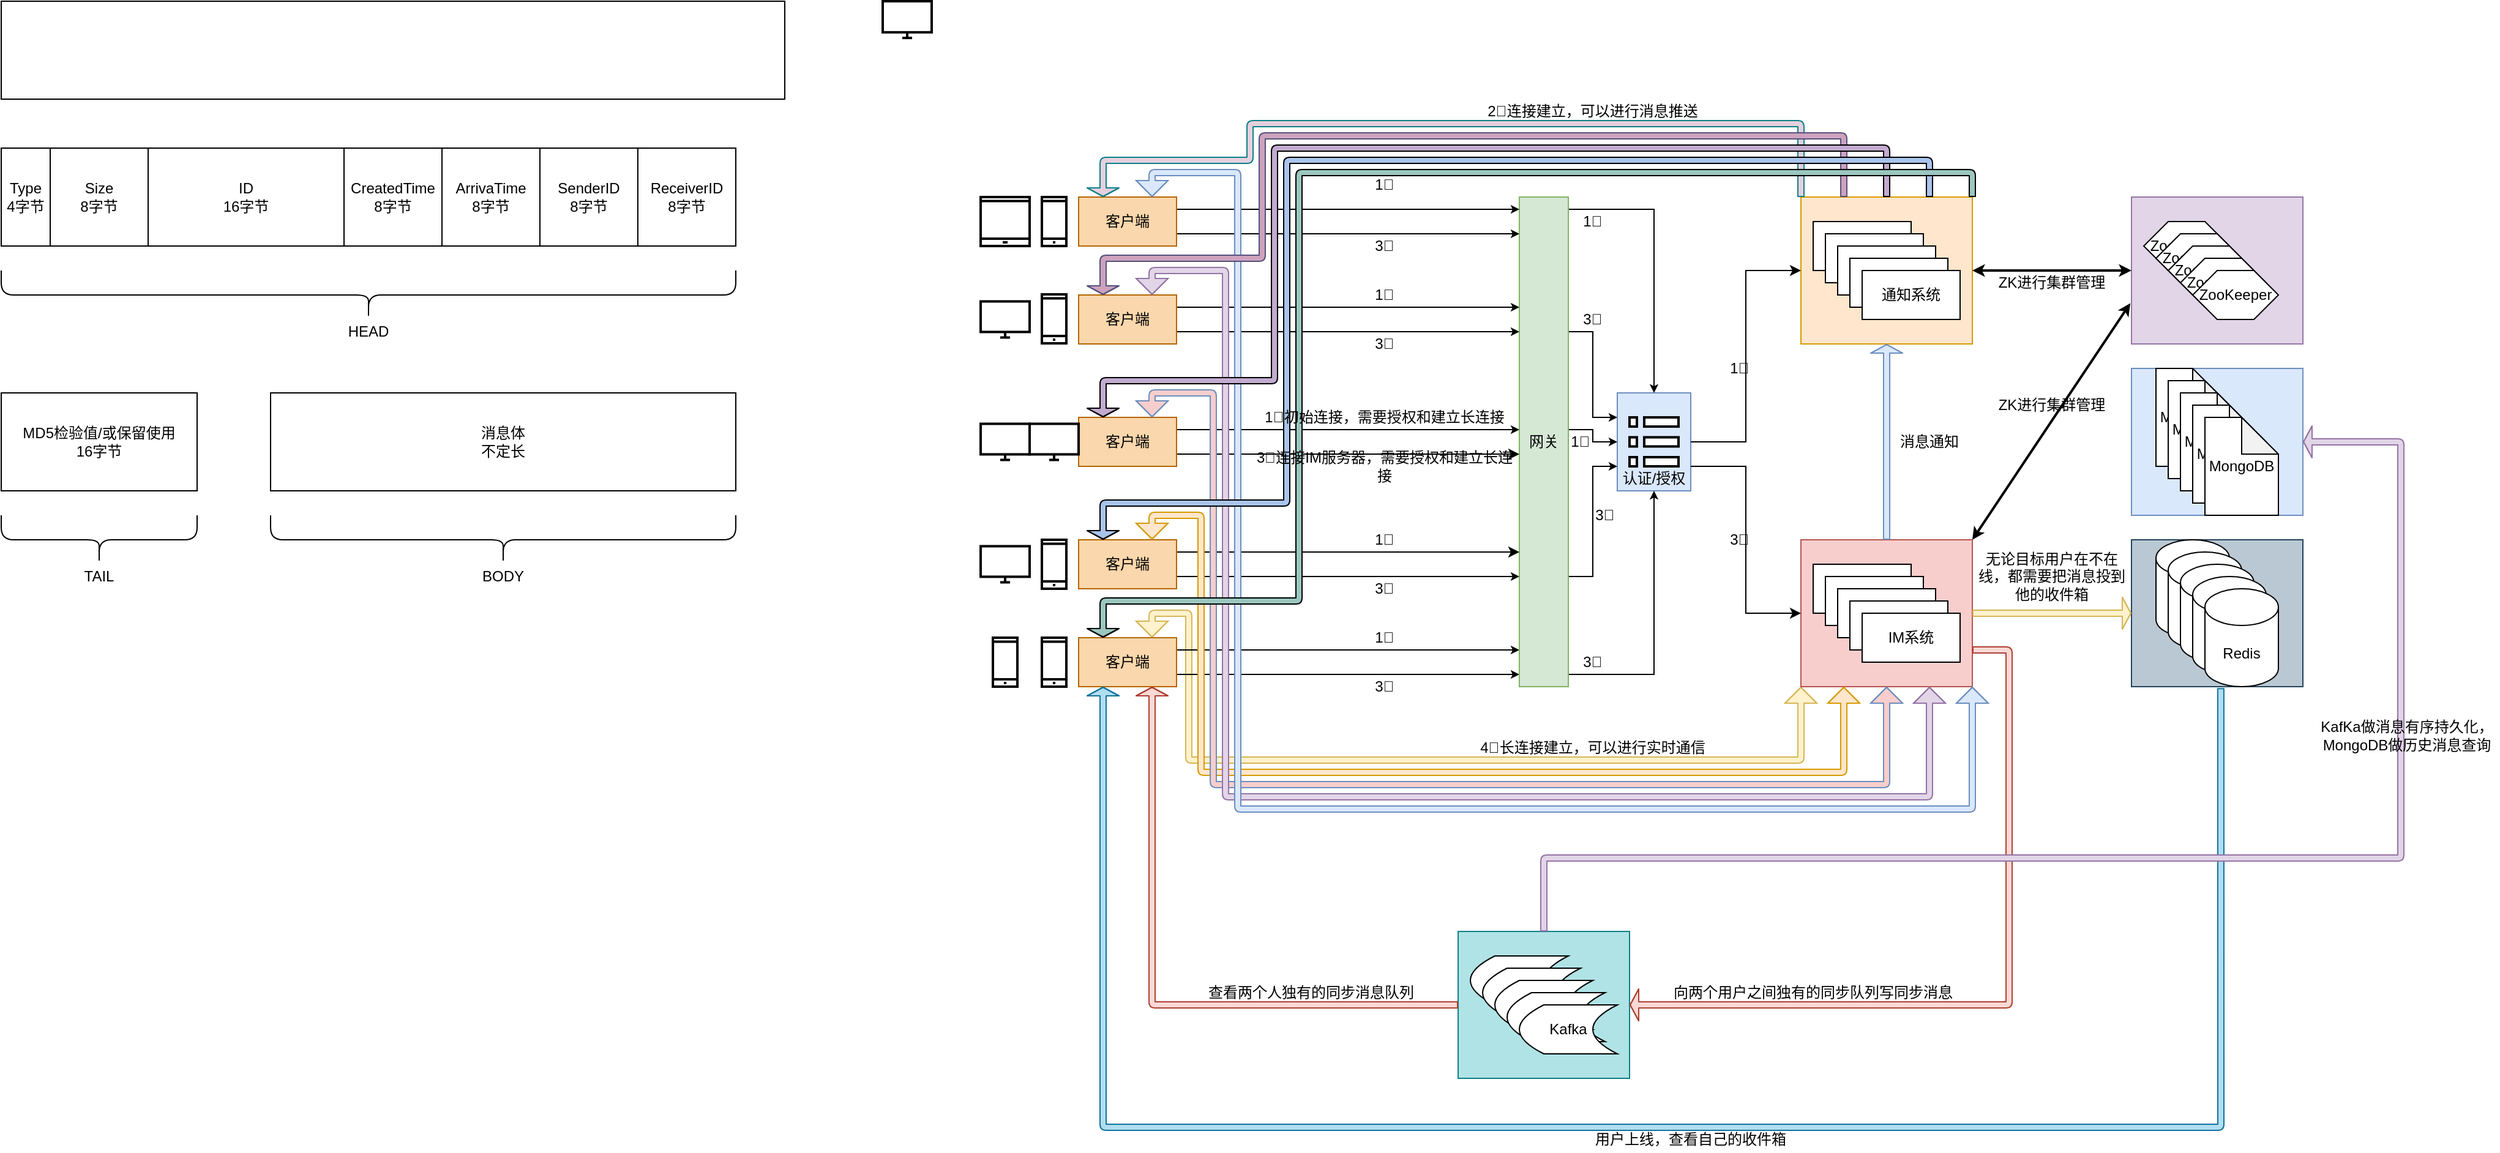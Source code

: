<mxfile version="14.6.13" type="device"><diagram id="JBr2UE2ZI0d1Dvmt3UAy" name="第 1 页"><mxGraphModel dx="1425" dy="872" grid="1" gridSize="10" guides="1" tooltips="1" connect="1" arrows="1" fold="1" page="1" pageScale="1" pageWidth="2336" pageHeight="1654" math="0" shadow="0"><root><mxCell id="0"/><mxCell id="1" parent="0"/><mxCell id="R6IqkStXv4zHt9pfm2YG-80" value="" style="rounded=0;whiteSpace=wrap;html=1;strokeColor=#6c8ebf;fillColor=#dae8fc;" vertex="1" parent="1"><mxGeometry x="1860" y="380" width="140" height="120" as="geometry"/></mxCell><mxCell id="pedQh6StMFkjELiMvWfl-43" value="" style="rounded=0;whiteSpace=wrap;html=1;strokeColor=#6c8ebf;fillColor=#dae8fc;" parent="1" vertex="1"><mxGeometry x="1440" y="400" width="60" height="80" as="geometry"/></mxCell><mxCell id="R6IqkStXv4zHt9pfm2YG-60" style="edgeStyle=orthogonalEdgeStyle;rounded=0;orthogonalLoop=1;jettySize=auto;html=1;exitX=1;exitY=0.5;exitDx=0;exitDy=0;entryX=0.5;entryY=0;entryDx=0;entryDy=0;startSize=4;endSize=4;strokeColor=#000000;strokeWidth=1;fillColor=#9AC7BF;" edge="1" parent="1" source="R6IqkStXv4zHt9pfm2YG-33" target="pedQh6StMFkjELiMvWfl-43"><mxGeometry relative="1" as="geometry"/></mxCell><mxCell id="R6IqkStXv4zHt9pfm2YG-33" value="" style="rounded=0;whiteSpace=wrap;html=1;" vertex="1" parent="1"><mxGeometry x="1360" y="240" width="40" height="20" as="geometry"/></mxCell><mxCell id="R6IqkStXv4zHt9pfm2YG-32" value="" style="rounded=0;whiteSpace=wrap;html=1;" vertex="1" parent="1"><mxGeometry x="1360" y="260" width="40" height="20" as="geometry"/></mxCell><mxCell id="R6IqkStXv4zHt9pfm2YG-31" value="" style="rounded=0;whiteSpace=wrap;html=1;" vertex="1" parent="1"><mxGeometry x="1360" y="320" width="40" height="20" as="geometry"/></mxCell><mxCell id="R6IqkStXv4zHt9pfm2YG-59" style="edgeStyle=orthogonalEdgeStyle;rounded=0;orthogonalLoop=1;jettySize=auto;html=1;exitX=1;exitY=0.5;exitDx=0;exitDy=0;startSize=4;endSize=4;strokeColor=#000000;strokeWidth=1;fillColor=#9AC7BF;entryX=0;entryY=0.25;entryDx=0;entryDy=0;" edge="1" parent="1" source="R6IqkStXv4zHt9pfm2YG-30" target="pedQh6StMFkjELiMvWfl-43"><mxGeometry relative="1" as="geometry"><mxPoint x="1450" y="380" as="targetPoint"/></mxGeometry></mxCell><mxCell id="R6IqkStXv4zHt9pfm2YG-30" value="" style="rounded=0;whiteSpace=wrap;html=1;" vertex="1" parent="1"><mxGeometry x="1360" y="340" width="40" height="20" as="geometry"/></mxCell><mxCell id="R6IqkStXv4zHt9pfm2YG-58" style="edgeStyle=orthogonalEdgeStyle;rounded=0;orthogonalLoop=1;jettySize=auto;html=1;exitX=1;exitY=0.5;exitDx=0;exitDy=0;entryX=0;entryY=0.5;entryDx=0;entryDy=0;startSize=4;endSize=4;strokeColor=#000000;strokeWidth=1;fillColor=#9AC7BF;" edge="1" parent="1" source="R6IqkStXv4zHt9pfm2YG-29" target="pedQh6StMFkjELiMvWfl-43"><mxGeometry relative="1" as="geometry"/></mxCell><mxCell id="R6IqkStXv4zHt9pfm2YG-29" value="" style="rounded=0;whiteSpace=wrap;html=1;" vertex="1" parent="1"><mxGeometry x="1360" y="420" width="40" height="20" as="geometry"/></mxCell><mxCell id="R6IqkStXv4zHt9pfm2YG-28" value="" style="rounded=0;whiteSpace=wrap;html=1;" vertex="1" parent="1"><mxGeometry x="1360" y="440" width="40" height="20" as="geometry"/></mxCell><mxCell id="R6IqkStXv4zHt9pfm2YG-21" value="" style="rounded=0;whiteSpace=wrap;html=1;" vertex="1" parent="1"><mxGeometry x="1360" y="520" width="40" height="20" as="geometry"/></mxCell><mxCell id="R6IqkStXv4zHt9pfm2YG-56" style="edgeStyle=orthogonalEdgeStyle;rounded=0;orthogonalLoop=1;jettySize=auto;html=1;exitX=1;exitY=0.5;exitDx=0;exitDy=0;entryX=0;entryY=0.75;entryDx=0;entryDy=0;startSize=4;endSize=4;strokeColor=#000000;strokeWidth=1;fillColor=#9AC7BF;" edge="1" parent="1" source="R6IqkStXv4zHt9pfm2YG-24" target="pedQh6StMFkjELiMvWfl-43"><mxGeometry relative="1" as="geometry"/></mxCell><mxCell id="R6IqkStXv4zHt9pfm2YG-24" value="" style="rounded=0;whiteSpace=wrap;html=1;" vertex="1" parent="1"><mxGeometry x="1360" y="540" width="40" height="20" as="geometry"/></mxCell><mxCell id="R6IqkStXv4zHt9pfm2YG-55" style="edgeStyle=orthogonalEdgeStyle;rounded=0;orthogonalLoop=1;jettySize=auto;html=1;exitX=1;exitY=0.5;exitDx=0;exitDy=0;startSize=4;endSize=4;strokeColor=#000000;strokeWidth=1;fillColor=#9AC7BF;" edge="1" parent="1" source="R6IqkStXv4zHt9pfm2YG-27" target="pedQh6StMFkjELiMvWfl-43"><mxGeometry relative="1" as="geometry"/></mxCell><mxCell id="R6IqkStXv4zHt9pfm2YG-27" value="" style="rounded=0;whiteSpace=wrap;html=1;" vertex="1" parent="1"><mxGeometry x="1360" y="620" width="40" height="20" as="geometry"/></mxCell><mxCell id="R6IqkStXv4zHt9pfm2YG-26" value="" style="rounded=0;whiteSpace=wrap;html=1;" vertex="1" parent="1"><mxGeometry x="1360" y="600" width="40" height="20" as="geometry"/></mxCell><mxCell id="R6IqkStXv4zHt9pfm2YG-1" value="" style="shape=flexArrow;endArrow=classic;startArrow=classic;html=1;endSize=4;startSize=4;width=5;entryX=0;entryY=1;entryDx=0;entryDy=0;exitX=0.75;exitY=0;exitDx=0;exitDy=0;strokeColor=#d6b656;fillColor=#fff2cc;" edge="1" parent="1" source="pedQh6StMFkjELiMvWfl-41" target="pedQh6StMFkjELiMvWfl-54"><mxGeometry width="100" height="100" relative="1" as="geometry"><mxPoint x="1390" y="591" as="sourcePoint"/><mxPoint x="1490" y="491" as="targetPoint"/><Array as="points"><mxPoint x="1060" y="580"/><mxPoint x="1090" y="580"/><mxPoint x="1090" y="700"/><mxPoint x="1590" y="700"/></Array></mxGeometry></mxCell><mxCell id="R6IqkStXv4zHt9pfm2YG-7" value="" style="rounded=0;whiteSpace=wrap;html=1;strokeColor=#9673a6;fillColor=#e1d5e7;" vertex="1" parent="1"><mxGeometry x="1860" y="240" width="140" height="120" as="geometry"/></mxCell><mxCell id="pedQh6StMFkjELiMvWfl-78" value="" style="rounded=0;whiteSpace=wrap;html=1;strokeColor=#0e8088;fillColor=#b0e3e6;" parent="1" vertex="1"><mxGeometry x="1310" y="840" width="140" height="120" as="geometry"/></mxCell><mxCell id="pedQh6StMFkjELiMvWfl-55" value="" style="rounded=0;whiteSpace=wrap;html=1;fillColor=#bac8d3;strokeColor=#23445d;" parent="1" vertex="1"><mxGeometry x="1860" y="520" width="140" height="120" as="geometry"/></mxCell><mxCell id="pedQh6StMFkjELiMvWfl-54" value="" style="rounded=0;whiteSpace=wrap;html=1;strokeColor=#b85450;fillColor=#f8cecc;" parent="1" vertex="1"><mxGeometry x="1590" y="520" width="140" height="120" as="geometry"/></mxCell><mxCell id="pedQh6StMFkjELiMvWfl-53" value="" style="rounded=0;whiteSpace=wrap;html=1;strokeColor=#d79b00;fillColor=#ffe6cc;" parent="1" vertex="1"><mxGeometry x="1590" y="240" width="140" height="120" as="geometry"/></mxCell><mxCell id="pedQh6StMFkjELiMvWfl-1" value="" style="rounded=0;whiteSpace=wrap;html=1;" parent="1" vertex="1"><mxGeometry x="120" y="80" width="640" height="80" as="geometry"/></mxCell><mxCell id="pedQh6StMFkjELiMvWfl-3" value="Type&lt;br&gt;4字节" style="rounded=0;whiteSpace=wrap;html=1;" parent="1" vertex="1"><mxGeometry x="120" y="200" width="40" height="80" as="geometry"/></mxCell><mxCell id="pedQh6StMFkjELiMvWfl-4" value="Size&lt;br&gt;8字节" style="rounded=0;whiteSpace=wrap;html=1;" parent="1" vertex="1"><mxGeometry x="160" y="200" width="80" height="80" as="geometry"/></mxCell><mxCell id="pedQh6StMFkjELiMvWfl-5" value="ID&lt;br&gt;16字节" style="rounded=0;whiteSpace=wrap;html=1;" parent="1" vertex="1"><mxGeometry x="240" y="200" width="160" height="80" as="geometry"/></mxCell><mxCell id="pedQh6StMFkjELiMvWfl-6" value="CreatedTime&lt;br&gt;8字节" style="rounded=0;whiteSpace=wrap;html=1;" parent="1" vertex="1"><mxGeometry x="400" y="200" width="80" height="80" as="geometry"/></mxCell><mxCell id="pedQh6StMFkjELiMvWfl-7" value="ArrivaTime&lt;br&gt;8字节" style="rounded=0;whiteSpace=wrap;html=1;" parent="1" vertex="1"><mxGeometry x="480" y="200" width="80" height="80" as="geometry"/></mxCell><mxCell id="pedQh6StMFkjELiMvWfl-8" value="SenderID&lt;br&gt;8字节" style="rounded=0;whiteSpace=wrap;html=1;" parent="1" vertex="1"><mxGeometry x="560" y="200" width="80" height="80" as="geometry"/></mxCell><mxCell id="pedQh6StMFkjELiMvWfl-9" value="ReceiverID&lt;br&gt;8字节" style="rounded=0;whiteSpace=wrap;html=1;" parent="1" vertex="1"><mxGeometry x="640" y="200" width="80" height="80" as="geometry"/></mxCell><mxCell id="pedQh6StMFkjELiMvWfl-10" value="" style="shape=curlyBracket;whiteSpace=wrap;html=1;rounded=1;flipH=1;direction=north;" parent="1" vertex="1"><mxGeometry x="120" y="300" width="600" height="40" as="geometry"/></mxCell><mxCell id="pedQh6StMFkjELiMvWfl-11" value="MD5检验值/或保留使用&lt;br&gt;16字节" style="rounded=0;whiteSpace=wrap;html=1;" parent="1" vertex="1"><mxGeometry x="120" y="400" width="160" height="80" as="geometry"/></mxCell><mxCell id="pedQh6StMFkjELiMvWfl-12" value="HEAD" style="text;html=1;strokeColor=none;fillColor=none;align=center;verticalAlign=middle;whiteSpace=wrap;rounded=0;" parent="1" vertex="1"><mxGeometry x="400" y="340" width="40" height="20" as="geometry"/></mxCell><mxCell id="pedQh6StMFkjELiMvWfl-13" value="" style="shape=curlyBracket;whiteSpace=wrap;html=1;rounded=1;flipH=1;direction=north;" parent="1" vertex="1"><mxGeometry x="120" y="500" width="160" height="40" as="geometry"/></mxCell><mxCell id="pedQh6StMFkjELiMvWfl-14" value="TAIL" style="text;html=1;strokeColor=none;fillColor=none;align=center;verticalAlign=middle;whiteSpace=wrap;rounded=0;" parent="1" vertex="1"><mxGeometry x="180" y="540" width="40" height="20" as="geometry"/></mxCell><mxCell id="pedQh6StMFkjELiMvWfl-15" value="消息体&lt;br&gt;不定长" style="rounded=0;whiteSpace=wrap;html=1;" parent="1" vertex="1"><mxGeometry x="340" y="400" width="380" height="80" as="geometry"/></mxCell><mxCell id="pedQh6StMFkjELiMvWfl-16" value="" style="shape=curlyBracket;whiteSpace=wrap;html=1;rounded=1;flipH=1;direction=north;" parent="1" vertex="1"><mxGeometry x="340" y="500" width="380" height="40" as="geometry"/></mxCell><mxCell id="pedQh6StMFkjELiMvWfl-17" value="BODY" style="text;html=1;strokeColor=none;fillColor=none;align=center;verticalAlign=middle;whiteSpace=wrap;rounded=0;" parent="1" vertex="1"><mxGeometry x="510" y="540" width="40" height="20" as="geometry"/></mxCell><mxCell id="pedQh6StMFkjELiMvWfl-22" value="" style="html=1;verticalLabelPosition=bottom;align=center;labelBackgroundColor=#ffffff;verticalAlign=top;strokeWidth=2;shadow=0;dashed=0;shape=mxgraph.ios7.icons.preferences;pointerEvents=1" parent="1" vertex="1"><mxGeometry x="1450" y="420" width="40" height="40" as="geometry"/></mxCell><mxCell id="pedQh6StMFkjELiMvWfl-24" value="" style="html=1;verticalLabelPosition=bottom;align=center;labelBackgroundColor=#ffffff;verticalAlign=top;strokeWidth=2;shadow=0;dashed=0;shape=mxgraph.ios7.icons.monitor;" parent="1" vertex="1"><mxGeometry x="840" y="80" width="40" height="30" as="geometry"/></mxCell><mxCell id="pedQh6StMFkjELiMvWfl-26" value="" style="html=1;verticalLabelPosition=bottom;align=center;labelBackgroundColor=#ffffff;verticalAlign=top;strokeWidth=2;shadow=0;dashed=0;shape=mxgraph.ios7.icons.smartphone;" parent="1" vertex="1"><mxGeometry x="970" y="240" width="20" height="40" as="geometry"/></mxCell><mxCell id="pedQh6StMFkjELiMvWfl-27" value="推送系统" style="rounded=0;whiteSpace=wrap;html=1;strokeColor=#000000;" parent="1" vertex="1"><mxGeometry x="1600" y="260" width="80" height="40" as="geometry"/></mxCell><mxCell id="pedQh6StMFkjELiMvWfl-28" value="推送系统" style="rounded=0;whiteSpace=wrap;html=1;strokeColor=#000000;" parent="1" vertex="1"><mxGeometry x="1610" y="270" width="80" height="40" as="geometry"/></mxCell><mxCell id="pedQh6StMFkjELiMvWfl-29" value="推送系统" style="rounded=0;whiteSpace=wrap;html=1;strokeColor=#000000;" parent="1" vertex="1"><mxGeometry x="1620" y="280" width="80" height="40" as="geometry"/></mxCell><mxCell id="pedQh6StMFkjELiMvWfl-31" value="IM系统" style="rounded=0;whiteSpace=wrap;html=1;strokeColor=#000000;" parent="1" vertex="1"><mxGeometry x="1600" y="540" width="80" height="40" as="geometry"/></mxCell><mxCell id="pedQh6StMFkjELiMvWfl-32" value="IM系统" style="rounded=0;whiteSpace=wrap;html=1;strokeColor=#000000;" parent="1" vertex="1"><mxGeometry x="1610" y="550" width="80" height="40" as="geometry"/></mxCell><mxCell id="pedQh6StMFkjELiMvWfl-33" value="IM系统" style="rounded=0;whiteSpace=wrap;html=1;strokeColor=#000000;" parent="1" vertex="1"><mxGeometry x="1620" y="560" width="80" height="40" as="geometry"/></mxCell><mxCell id="pedQh6StMFkjELiMvWfl-34" value="IM系统" style="rounded=0;whiteSpace=wrap;html=1;strokeColor=#000000;" parent="1" vertex="1"><mxGeometry x="1630" y="570" width="80" height="40" as="geometry"/></mxCell><mxCell id="pedQh6StMFkjELiMvWfl-35" value="IM系统" style="rounded=0;whiteSpace=wrap;html=1;strokeColor=#000000;" parent="1" vertex="1"><mxGeometry x="1640" y="580" width="80" height="40" as="geometry"/></mxCell><mxCell id="pedQh6StMFkjELiMvWfl-37" value="推送系统" style="rounded=0;whiteSpace=wrap;html=1;strokeColor=#000000;" parent="1" vertex="1"><mxGeometry x="1630" y="290" width="80" height="40" as="geometry"/></mxCell><mxCell id="pedQh6StMFkjELiMvWfl-40" value="通知系统" style="rounded=0;whiteSpace=wrap;html=1;strokeColor=#000000;" parent="1" vertex="1"><mxGeometry x="1640" y="300" width="80" height="40" as="geometry"/></mxCell><mxCell id="R6IqkStXv4zHt9pfm2YG-17" style="edgeStyle=orthogonalEdgeStyle;rounded=0;orthogonalLoop=1;jettySize=auto;html=1;exitX=1;exitY=0.75;exitDx=0;exitDy=0;entryX=0;entryY=0.5;entryDx=0;entryDy=0;startSize=4;endSize=4;strokeWidth=1;" edge="1" parent="1" source="pedQh6StMFkjELiMvWfl-41" target="R6IqkStXv4zHt9pfm2YG-27"><mxGeometry relative="1" as="geometry"/></mxCell><mxCell id="R6IqkStXv4zHt9pfm2YG-34" style="edgeStyle=orthogonalEdgeStyle;rounded=0;orthogonalLoop=1;jettySize=auto;html=1;exitX=1;exitY=0.25;exitDx=0;exitDy=0;entryX=0;entryY=0.5;entryDx=0;entryDy=0;startSize=4;endSize=4;strokeWidth=1;fillColor=#F8CECC;" edge="1" parent="1" source="pedQh6StMFkjELiMvWfl-41" target="R6IqkStXv4zHt9pfm2YG-26"><mxGeometry relative="1" as="geometry"/></mxCell><mxCell id="pedQh6StMFkjELiMvWfl-41" value="客户端" style="rounded=0;whiteSpace=wrap;html=1;strokeColor=#b46504;fillColor=#fad7ac;" parent="1" vertex="1"><mxGeometry x="1000" y="600" width="80" height="40" as="geometry"/></mxCell><mxCell id="pedQh6StMFkjELiMvWfl-42" value="网关" style="rounded=0;whiteSpace=wrap;html=1;strokeColor=#82b366;fillColor=#d5e8d4;" parent="1" vertex="1"><mxGeometry x="1360" y="240" width="40" height="400" as="geometry"/></mxCell><mxCell id="pedQh6StMFkjELiMvWfl-58" style="edgeStyle=orthogonalEdgeStyle;rounded=0;orthogonalLoop=1;jettySize=auto;html=1;exitX=1;exitY=0.5;exitDx=0;exitDy=0;entryX=0;entryY=0.5;entryDx=0;entryDy=0;" parent="1" source="pedQh6StMFkjELiMvWfl-43" target="pedQh6StMFkjELiMvWfl-53" edge="1"><mxGeometry relative="1" as="geometry"/></mxCell><mxCell id="pedQh6StMFkjELiMvWfl-85" style="edgeStyle=orthogonalEdgeStyle;rounded=0;orthogonalLoop=1;jettySize=auto;html=1;exitX=1;exitY=0.75;exitDx=0;exitDy=0;entryX=0;entryY=0.5;entryDx=0;entryDy=0;strokeWidth=1;" parent="1" source="pedQh6StMFkjELiMvWfl-43" target="pedQh6StMFkjELiMvWfl-54" edge="1"><mxGeometry relative="1" as="geometry"/></mxCell><mxCell id="pedQh6StMFkjELiMvWfl-44" value="Redis&lt;span style=&quot;color: rgba(0 , 0 , 0 , 0) ; font-family: monospace ; font-size: 0px&quot;&gt;%3CmxGraphModel%3E%3Croot%3E%3CmxCell%20id%3D%220%22%2F%3E%3CmxCell%20id%3D%221%22%20parent%3D%220%22%2F%3E%3CmxCell%20id%3D%222%22%20value%3D%22%E6%8E%A8%E9%80%81%E7%B3%BB%E7%BB%9F%22%20style%3D%22rounded%3D0%3BwhiteSpace%3Dwrap%3Bhtml%3D1%3BstrokeColor%3D%23000000%3B%22%20vertex%3D%221%22%20parent%3D%221%22%3E%3CmxGeometry%20x%3D%221630%22%20y%3D%22310%22%20width%3D%2280%22%20height%3D%2240%22%20as%3D%22geometry%22%2F%3E%3C%2FmxCell%3E%3C%2Froot%3E%3C%2FmxGraphModel%3E&lt;/span&gt;" style="shape=cylinder3;whiteSpace=wrap;html=1;boundedLbl=1;backgroundOutline=1;size=15;strokeColor=#000000;" parent="1" vertex="1"><mxGeometry x="1880" y="520" width="60" height="80" as="geometry"/></mxCell><mxCell id="pedQh6StMFkjELiMvWfl-45" value="Redis&lt;span style=&quot;color: rgba(0 , 0 , 0 , 0) ; font-family: monospace ; font-size: 0px&quot;&gt;%3CmxGraphModel%3E%3Croot%3E%3CmxCell%20id%3D%220%22%2F%3E%3CmxCell%20id%3D%221%22%20parent%3D%220%22%2F%3E%3CmxCell%20id%3D%222%22%20value%3D%22%E6%8E%A8%E9%80%81%E7%B3%BB%E7%BB%9F%22%20style%3D%22rounded%3D0%3BwhiteSpace%3Dwrap%3Bhtml%3D1%3BstrokeColor%3D%23000000%3B%22%20vertex%3D%221%22%20parent%3D%221%22%3E%3CmxGeometry%20x%3D%221630%22%20y%3D%22310%22%20width%3D%2280%22%20height%3D%2240%22%20as%3D%22geometry%22%2F%3E%3C%2FmxCell%3E%3C%2Froot%3E%3C%2FmxGraphModel%3E&lt;/span&gt;" style="shape=cylinder3;whiteSpace=wrap;html=1;boundedLbl=1;backgroundOutline=1;size=15;strokeColor=#000000;" parent="1" vertex="1"><mxGeometry x="1890" y="530" width="60" height="80" as="geometry"/></mxCell><mxCell id="pedQh6StMFkjELiMvWfl-46" value="Redis&lt;span style=&quot;color: rgba(0 , 0 , 0 , 0) ; font-family: monospace ; font-size: 0px&quot;&gt;%3CmxGraphModel%3E%3Croot%3E%3CmxCell%20id%3D%220%22%2F%3E%3CmxCell%20id%3D%221%22%20parent%3D%220%22%2F%3E%3CmxCell%20id%3D%222%22%20value%3D%22%E6%8E%A8%E9%80%81%E7%B3%BB%E7%BB%9F%22%20style%3D%22rounded%3D0%3BwhiteSpace%3Dwrap%3Bhtml%3D1%3BstrokeColor%3D%23000000%3B%22%20vertex%3D%221%22%20parent%3D%221%22%3E%3CmxGeometry%20x%3D%221630%22%20y%3D%22310%22%20width%3D%2280%22%20height%3D%2240%22%20as%3D%22geometry%22%2F%3E%3C%2FmxCell%3E%3C%2Froot%3E%3C%2FmxGraphModel%3E&lt;/span&gt;" style="shape=cylinder3;whiteSpace=wrap;html=1;boundedLbl=1;backgroundOutline=1;size=15;strokeColor=#000000;" parent="1" vertex="1"><mxGeometry x="1900" y="540" width="60" height="80" as="geometry"/></mxCell><mxCell id="pedQh6StMFkjELiMvWfl-47" value="Redis&lt;span style=&quot;color: rgba(0 , 0 , 0 , 0) ; font-family: monospace ; font-size: 0px&quot;&gt;%3CmxGraphModel%3E%3Croot%3E%3CmxCell%20id%3D%220%22%2F%3E%3CmxCell%20id%3D%221%22%20parent%3D%220%22%2F%3E%3CmxCell%20id%3D%222%22%20value%3D%22%E6%8E%A8%E9%80%81%E7%B3%BB%E7%BB%9F%22%20style%3D%22rounded%3D0%3BwhiteSpace%3Dwrap%3Bhtml%3D1%3BstrokeColor%3D%23000000%3B%22%20vertex%3D%221%22%20parent%3D%221%22%3E%3CmxGeometry%20x%3D%221630%22%20y%3D%22310%22%20width%3D%2280%22%20height%3D%2240%22%20as%3D%22geometry%22%2F%3E%3C%2FmxCell%3E%3C%2Froot%3E%3C%2FmxGraphModel%3E&lt;/span&gt;" style="shape=cylinder3;whiteSpace=wrap;html=1;boundedLbl=1;backgroundOutline=1;size=15;strokeColor=#000000;" parent="1" vertex="1"><mxGeometry x="1910" y="550" width="60" height="80" as="geometry"/></mxCell><mxCell id="pedQh6StMFkjELiMvWfl-48" value="Redis&lt;span style=&quot;color: rgba(0 , 0 , 0 , 0) ; font-family: monospace ; font-size: 0px&quot;&gt;%3CmxGraphModel%3E%3Croot%3E%3CmxCell%20id%3D%220%22%2F%3E%3CmxCell%20id%3D%221%22%20parent%3D%220%22%2F%3E%3CmxCell%20id%3D%222%22%20value%3D%22%E6%8E%A8%E9%80%81%E7%B3%BB%E7%BB%9F%22%20style%3D%22rounded%3D0%3BwhiteSpace%3Dwrap%3Bhtml%3D1%3BstrokeColor%3D%23000000%3B%22%20vertex%3D%221%22%20parent%3D%221%22%3E%3CmxGeometry%20x%3D%221630%22%20y%3D%22310%22%20width%3D%2280%22%20height%3D%2240%22%20as%3D%22geometry%22%2F%3E%3C%2FmxCell%3E%3C%2Froot%3E%3C%2FmxGraphModel%3E&lt;/span&gt;" style="shape=cylinder3;whiteSpace=wrap;html=1;boundedLbl=1;backgroundOutline=1;size=15;strokeColor=#000000;" parent="1" vertex="1"><mxGeometry x="1920" y="560" width="60" height="80" as="geometry"/></mxCell><mxCell id="pedQh6StMFkjELiMvWfl-83" style="edgeStyle=orthogonalEdgeStyle;rounded=0;orthogonalLoop=1;jettySize=auto;html=1;strokeWidth=1;exitX=1;exitY=0.25;exitDx=0;exitDy=0;entryX=0;entryY=0.5;entryDx=0;entryDy=0;" parent="1" source="pedQh6StMFkjELiMvWfl-49" target="R6IqkStXv4zHt9pfm2YG-21" edge="1"><mxGeometry relative="1" as="geometry"><mxPoint x="1340" y="540" as="targetPoint"/></mxGeometry></mxCell><mxCell id="R6IqkStXv4zHt9pfm2YG-25" style="edgeStyle=orthogonalEdgeStyle;rounded=0;orthogonalLoop=1;jettySize=auto;html=1;exitX=1;exitY=0.75;exitDx=0;exitDy=0;entryX=0;entryY=0.5;entryDx=0;entryDy=0;startSize=4;endSize=4;strokeWidth=1;fillColor=#F8CECC;" edge="1" parent="1" source="pedQh6StMFkjELiMvWfl-49" target="R6IqkStXv4zHt9pfm2YG-24"><mxGeometry relative="1" as="geometry"/></mxCell><mxCell id="pedQh6StMFkjELiMvWfl-49" value="客户端" style="rounded=0;whiteSpace=wrap;html=1;strokeColor=#b46504;fillColor=#fad7ac;" parent="1" vertex="1"><mxGeometry x="1000" y="520" width="80" height="40" as="geometry"/></mxCell><mxCell id="pedQh6StMFkjELiMvWfl-56" style="edgeStyle=orthogonalEdgeStyle;orthogonalLoop=1;jettySize=auto;html=1;rounded=0;exitX=1;exitY=0.75;exitDx=0;exitDy=0;entryX=0;entryY=0.5;entryDx=0;entryDy=0;" parent="1" source="pedQh6StMFkjELiMvWfl-50" target="R6IqkStXv4zHt9pfm2YG-28" edge="1"><mxGeometry relative="1" as="geometry"/></mxCell><mxCell id="R6IqkStXv4zHt9pfm2YG-35" style="edgeStyle=orthogonalEdgeStyle;rounded=0;orthogonalLoop=1;jettySize=auto;html=1;exitX=1;exitY=0.25;exitDx=0;exitDy=0;entryX=0;entryY=0.5;entryDx=0;entryDy=0;startSize=4;endSize=4;strokeWidth=1;fillColor=#F8CECC;" edge="1" parent="1" source="pedQh6StMFkjELiMvWfl-50" target="R6IqkStXv4zHt9pfm2YG-29"><mxGeometry relative="1" as="geometry"/></mxCell><mxCell id="pedQh6StMFkjELiMvWfl-50" value="客户端" style="rounded=0;whiteSpace=wrap;html=1;strokeColor=#b46504;fillColor=#fad7ac;" parent="1" vertex="1"><mxGeometry x="1000" y="420" width="80" height="40" as="geometry"/></mxCell><mxCell id="R6IqkStXv4zHt9pfm2YG-16" style="edgeStyle=orthogonalEdgeStyle;rounded=0;orthogonalLoop=1;jettySize=auto;html=1;exitX=1;exitY=0.75;exitDx=0;exitDy=0;startSize=4;endSize=4;strokeWidth=1;" edge="1" parent="1" source="pedQh6StMFkjELiMvWfl-51"><mxGeometry relative="1" as="geometry"><mxPoint x="1360" y="350" as="targetPoint"/></mxGeometry></mxCell><mxCell id="R6IqkStXv4zHt9pfm2YG-44" style="edgeStyle=orthogonalEdgeStyle;rounded=0;orthogonalLoop=1;jettySize=auto;html=1;exitX=1;exitY=0.25;exitDx=0;exitDy=0;startSize=4;endSize=4;strokeWidth=1;fillColor=#F8CECC;" edge="1" parent="1" source="pedQh6StMFkjELiMvWfl-51"><mxGeometry relative="1" as="geometry"><mxPoint x="1360" y="330" as="targetPoint"/></mxGeometry></mxCell><mxCell id="pedQh6StMFkjELiMvWfl-51" value="客户端" style="rounded=0;whiteSpace=wrap;html=1;strokeColor=#b46504;fillColor=#fad7ac;" parent="1" vertex="1"><mxGeometry x="1000" y="320" width="80" height="40" as="geometry"/></mxCell><mxCell id="R6IqkStXv4zHt9pfm2YG-15" style="edgeStyle=orthogonalEdgeStyle;rounded=0;orthogonalLoop=1;jettySize=auto;html=1;exitX=1;exitY=0.25;exitDx=0;exitDy=0;startSize=4;endSize=4;strokeWidth=1;entryX=0;entryY=0.5;entryDx=0;entryDy=0;" edge="1" parent="1" source="pedQh6StMFkjELiMvWfl-52" target="R6IqkStXv4zHt9pfm2YG-33"><mxGeometry relative="1" as="geometry"><mxPoint x="1340" y="251" as="targetPoint"/></mxGeometry></mxCell><mxCell id="R6IqkStXv4zHt9pfm2YG-45" style="edgeStyle=orthogonalEdgeStyle;rounded=0;orthogonalLoop=1;jettySize=auto;html=1;startSize=4;endSize=4;strokeWidth=1;fillColor=#F8CECC;exitX=1;exitY=0.75;exitDx=0;exitDy=0;" edge="1" parent="1" source="pedQh6StMFkjELiMvWfl-52"><mxGeometry relative="1" as="geometry"><mxPoint x="1360" y="270" as="targetPoint"/></mxGeometry></mxCell><mxCell id="pedQh6StMFkjELiMvWfl-52" value="客户端" style="rounded=0;whiteSpace=wrap;html=1;strokeColor=#b46504;fillColor=#fad7ac;" parent="1" vertex="1"><mxGeometry x="1000" y="240" width="80" height="40" as="geometry"/></mxCell><mxCell id="pedQh6StMFkjELiMvWfl-64" value="1⃣️" style="text;html=1;strokeColor=none;fillColor=none;align=center;verticalAlign=middle;whiteSpace=wrap;rounded=0;" parent="1" vertex="1"><mxGeometry x="1520" y="370" width="40" height="20" as="geometry"/></mxCell><mxCell id="pedQh6StMFkjELiMvWfl-65" value="1⃣️" style="text;html=1;strokeColor=none;fillColor=none;align=center;verticalAlign=middle;whiteSpace=wrap;rounded=0;" parent="1" vertex="1"><mxGeometry x="1390" y="430" width="40" height="20" as="geometry"/></mxCell><mxCell id="pedQh6StMFkjELiMvWfl-66" value="" style="shape=flexArrow;endArrow=classic;html=1;strokeWidth=1;width=5;endSize=2;exitX=0;exitY=0;exitDx=0;exitDy=0;strokeColor=#0e8088;fillColor=#E6D0DE;" parent="1" edge="1" source="pedQh6StMFkjELiMvWfl-53"><mxGeometry width="50" height="50" relative="1" as="geometry"><mxPoint x="1660" y="240" as="sourcePoint"/><mxPoint x="1020" y="240" as="targetPoint"/><Array as="points"><mxPoint x="1590" y="180"/><mxPoint x="1140" y="180"/><mxPoint x="1140" y="210"/><mxPoint x="1070" y="210"/><mxPoint x="1020" y="210"/></Array></mxGeometry></mxCell><mxCell id="pedQh6StMFkjELiMvWfl-67" value="2⃣️连接建立，可以进行消息推送" style="text;html=1;strokeColor=none;fillColor=none;align=center;verticalAlign=middle;whiteSpace=wrap;rounded=0;" parent="1" vertex="1"><mxGeometry x="1320" y="160" width="200" height="20" as="geometry"/></mxCell><mxCell id="pedQh6StMFkjELiMvWfl-68" value="Kafka" style="shape=dataStorage;whiteSpace=wrap;html=1;fixedSize=1;strokeColor=#000000;" parent="1" vertex="1"><mxGeometry x="1320" y="860" width="80" height="40" as="geometry"/></mxCell><mxCell id="pedQh6StMFkjELiMvWfl-74" value="Kafka" style="shape=dataStorage;whiteSpace=wrap;html=1;fixedSize=1;strokeColor=#000000;" parent="1" vertex="1"><mxGeometry x="1330" y="870" width="80" height="40" as="geometry"/></mxCell><mxCell id="pedQh6StMFkjELiMvWfl-75" value="Kafka" style="shape=dataStorage;whiteSpace=wrap;html=1;fixedSize=1;strokeColor=#000000;" parent="1" vertex="1"><mxGeometry x="1340" y="880" width="80" height="40" as="geometry"/></mxCell><mxCell id="pedQh6StMFkjELiMvWfl-76" value="Kafka" style="shape=dataStorage;whiteSpace=wrap;html=1;fixedSize=1;strokeColor=#000000;" parent="1" vertex="1"><mxGeometry x="1350" y="890" width="80" height="40" as="geometry"/></mxCell><mxCell id="pedQh6StMFkjELiMvWfl-77" value="Kafka" style="shape=dataStorage;whiteSpace=wrap;html=1;fixedSize=1;strokeColor=#000000;" parent="1" vertex="1"><mxGeometry x="1360" y="900" width="80" height="40" as="geometry"/></mxCell><mxCell id="pedQh6StMFkjELiMvWfl-79" value="" style="shape=flexArrow;endArrow=classic;html=1;endSize=2;strokeWidth=1;exitX=0.5;exitY=0;exitDx=0;exitDy=0;entryX=0.5;entryY=1;entryDx=0;entryDy=0;width=5;fillColor=#dae8fc;strokeColor=#6c8ebf;" parent="1" source="pedQh6StMFkjELiMvWfl-54" target="pedQh6StMFkjELiMvWfl-53" edge="1"><mxGeometry width="50" height="50" relative="1" as="geometry"><mxPoint x="1400" y="470" as="sourcePoint"/><mxPoint x="1450" y="420" as="targetPoint"/></mxGeometry></mxCell><mxCell id="pedQh6StMFkjELiMvWfl-80" value="消息通知" style="text;html=1;strokeColor=none;fillColor=none;align=center;verticalAlign=middle;whiteSpace=wrap;rounded=0;" parent="1" vertex="1"><mxGeometry x="1670" y="430" width="50" height="20" as="geometry"/></mxCell><mxCell id="pedQh6StMFkjELiMvWfl-87" value="3⃣️" style="text;html=1;strokeColor=none;fillColor=none;align=center;verticalAlign=middle;whiteSpace=wrap;rounded=0;" parent="1" vertex="1"><mxGeometry x="1140" y="550" width="220" height="20" as="geometry"/></mxCell><mxCell id="pedQh6StMFkjELiMvWfl-88" value="3⃣️" style="text;html=1;strokeColor=none;fillColor=none;align=center;verticalAlign=middle;whiteSpace=wrap;rounded=0;" parent="1" vertex="1"><mxGeometry x="1410" y="490" width="40" height="20" as="geometry"/></mxCell><mxCell id="pedQh6StMFkjELiMvWfl-89" value="3⃣️" style="text;html=1;strokeColor=none;fillColor=none;align=center;verticalAlign=middle;whiteSpace=wrap;rounded=0;" parent="1" vertex="1"><mxGeometry x="1520" y="510" width="40" height="20" as="geometry"/></mxCell><mxCell id="pedQh6StMFkjELiMvWfl-91" value="4⃣️长连接建立，可以进行实时通信" style="text;html=1;strokeColor=none;fillColor=none;align=center;verticalAlign=middle;whiteSpace=wrap;rounded=0;" parent="1" vertex="1"><mxGeometry x="1300" y="680" width="240" height="20" as="geometry"/></mxCell><mxCell id="pedQh6StMFkjELiMvWfl-92" value="" style="shape=flexArrow;endArrow=classic;html=1;endSize=2;strokeWidth=1;exitX=1;exitY=0.5;exitDx=0;exitDy=0;entryX=0;entryY=0.5;entryDx=0;entryDy=0;width=5;fillColor=#fff2cc;strokeColor=#d6b656;" parent="1" source="pedQh6StMFkjELiMvWfl-54" target="pedQh6StMFkjELiMvWfl-55" edge="1"><mxGeometry width="50" height="50" relative="1" as="geometry"><mxPoint x="1670" y="530" as="sourcePoint"/><mxPoint x="1670" y="370" as="targetPoint"/><Array as="points"><mxPoint x="1800" y="580"/></Array></mxGeometry></mxCell><mxCell id="pedQh6StMFkjELiMvWfl-94" value="" style="shape=flexArrow;endArrow=classic;html=1;endSize=2;strokeWidth=1;exitX=1;exitY=0.75;exitDx=0;exitDy=0;entryX=1;entryY=0.5;entryDx=0;entryDy=0;width=5;fillColor=#fad9d5;strokeColor=#ae4132;" parent="1" source="pedQh6StMFkjELiMvWfl-54" target="pedQh6StMFkjELiMvWfl-78" edge="1"><mxGeometry width="50" height="50" relative="1" as="geometry"><mxPoint x="1670" y="530" as="sourcePoint"/><mxPoint x="1670" y="370" as="targetPoint"/><Array as="points"><mxPoint x="1760" y="610"/><mxPoint x="1760" y="900"/></Array></mxGeometry></mxCell><mxCell id="pedQh6StMFkjELiMvWfl-95" value="向两个用户之间独有的同步队列写同步消息" style="text;html=1;strokeColor=none;fillColor=none;align=center;verticalAlign=middle;whiteSpace=wrap;rounded=0;" parent="1" vertex="1"><mxGeometry x="1480" y="880" width="240" height="20" as="geometry"/></mxCell><mxCell id="pedQh6StMFkjELiMvWfl-96" value="" style="shape=flexArrow;endArrow=classic;html=1;endSize=2;strokeWidth=1;exitX=0.216;exitY=1.014;exitDx=0;exitDy=0;entryX=0.25;entryY=1;entryDx=0;entryDy=0;width=5;exitPerimeter=0;fillColor=#b1ddf0;strokeColor=#10739e;" parent="1" source="pedQh6StMFkjELiMvWfl-48" target="pedQh6StMFkjELiMvWfl-41" edge="1"><mxGeometry width="50" height="50" relative="1" as="geometry"><mxPoint x="1670" y="530" as="sourcePoint"/><mxPoint x="1670" y="370" as="targetPoint"/><Array as="points"><mxPoint x="1933" y="1000"/><mxPoint x="1020" y="1000"/></Array></mxGeometry></mxCell><mxCell id="pedQh6StMFkjELiMvWfl-97" value="用户上线，查看自己的收件箱" style="text;html=1;strokeColor=none;fillColor=none;align=center;verticalAlign=middle;whiteSpace=wrap;rounded=0;" parent="1" vertex="1"><mxGeometry x="1400" y="1000" width="200" height="20" as="geometry"/></mxCell><mxCell id="pedQh6StMFkjELiMvWfl-98" value="" style="shape=flexArrow;endArrow=classic;html=1;endSize=2;strokeWidth=1;exitX=0;exitY=0.5;exitDx=0;exitDy=0;entryX=0.75;entryY=1;entryDx=0;entryDy=0;width=5;fillColor=#fad9d5;strokeColor=#ae4132;" parent="1" source="pedQh6StMFkjELiMvWfl-78" target="pedQh6StMFkjELiMvWfl-41" edge="1"><mxGeometry width="50" height="50" relative="1" as="geometry"><mxPoint x="1670" y="530" as="sourcePoint"/><mxPoint x="1670" y="370" as="targetPoint"/><Array as="points"><mxPoint x="1060" y="900"/></Array></mxGeometry></mxCell><mxCell id="pedQh6StMFkjELiMvWfl-99" value="查看两个人独有的同步消息队列" style="text;html=1;strokeColor=none;fillColor=none;align=center;verticalAlign=middle;whiteSpace=wrap;rounded=0;" parent="1" vertex="1"><mxGeometry x="1090" y="880" width="200" height="20" as="geometry"/></mxCell><mxCell id="R6IqkStXv4zHt9pfm2YG-2" value="ZooKeeper" style="shape=hexagon;perimeter=hexagonPerimeter2;whiteSpace=wrap;html=1;fixedSize=1;" vertex="1" parent="1"><mxGeometry x="1870" y="260" width="70" height="40" as="geometry"/></mxCell><mxCell id="R6IqkStXv4zHt9pfm2YG-3" value="ZooKeeper" style="shape=hexagon;perimeter=hexagonPerimeter2;whiteSpace=wrap;html=1;fixedSize=1;" vertex="1" parent="1"><mxGeometry x="1880" y="270" width="70" height="40" as="geometry"/></mxCell><mxCell id="R6IqkStXv4zHt9pfm2YG-4" value="ZooKeeper" style="shape=hexagon;perimeter=hexagonPerimeter2;whiteSpace=wrap;html=1;fixedSize=1;" vertex="1" parent="1"><mxGeometry x="1890" y="280" width="70" height="40" as="geometry"/></mxCell><mxCell id="R6IqkStXv4zHt9pfm2YG-5" value="ZooKeeper" style="shape=hexagon;perimeter=hexagonPerimeter2;whiteSpace=wrap;html=1;fixedSize=1;" vertex="1" parent="1"><mxGeometry x="1900" y="290" width="70" height="40" as="geometry"/></mxCell><mxCell id="R6IqkStXv4zHt9pfm2YG-6" value="ZooKeeper" style="shape=hexagon;perimeter=hexagonPerimeter2;whiteSpace=wrap;html=1;fixedSize=1;" vertex="1" parent="1"><mxGeometry x="1910" y="300" width="70" height="40" as="geometry"/></mxCell><mxCell id="R6IqkStXv4zHt9pfm2YG-10" value="" style="endArrow=classic;startArrow=classic;html=1;startSize=4;endSize=4;exitX=1;exitY=0.5;exitDx=0;exitDy=0;entryX=0;entryY=0.5;entryDx=0;entryDy=0;strokeWidth=2;" edge="1" parent="1" source="pedQh6StMFkjELiMvWfl-53" target="R6IqkStXv4zHt9pfm2YG-7"><mxGeometry width="50" height="50" relative="1" as="geometry"><mxPoint x="1760" y="470" as="sourcePoint"/><mxPoint x="1810" y="420" as="targetPoint"/></mxGeometry></mxCell><mxCell id="R6IqkStXv4zHt9pfm2YG-11" value="" style="endArrow=classic;startArrow=classic;html=1;startSize=4;endSize=4;exitX=1;exitY=0;exitDx=0;exitDy=0;strokeWidth=2;entryX=-0.007;entryY=0.723;entryDx=0;entryDy=0;entryPerimeter=0;" edge="1" parent="1" source="pedQh6StMFkjELiMvWfl-54" target="R6IqkStXv4zHt9pfm2YG-7"><mxGeometry width="50" height="50" relative="1" as="geometry"><mxPoint x="1740" y="310" as="sourcePoint"/><mxPoint x="1860" y="300" as="targetPoint"/></mxGeometry></mxCell><mxCell id="R6IqkStXv4zHt9pfm2YG-12" value="ZK进行集群管理" style="text;html=1;strokeColor=none;fillColor=none;align=center;verticalAlign=middle;whiteSpace=wrap;rounded=0;" vertex="1" parent="1"><mxGeometry x="1750" y="300" width="90" height="20" as="geometry"/></mxCell><mxCell id="R6IqkStXv4zHt9pfm2YG-13" value="ZK进行集群管理" style="text;html=1;strokeColor=none;fillColor=none;align=center;verticalAlign=middle;whiteSpace=wrap;rounded=0;" vertex="1" parent="1"><mxGeometry x="1750" y="400" width="90" height="20" as="geometry"/></mxCell><mxCell id="R6IqkStXv4zHt9pfm2YG-18" value="" style="shape=flexArrow;endArrow=classic;startArrow=classic;html=1;endSize=4;startSize=4;width=5;entryX=0.25;entryY=1;entryDx=0;entryDy=0;exitX=0.75;exitY=0;exitDx=0;exitDy=0;strokeColor=#d79b00;fillColor=#ffe6cc;" edge="1" parent="1" source="pedQh6StMFkjELiMvWfl-49" target="pedQh6StMFkjELiMvWfl-54"><mxGeometry width="100" height="100" relative="1" as="geometry"><mxPoint x="1050.0" y="610" as="sourcePoint"/><mxPoint x="1670" y="650" as="targetPoint"/><Array as="points"><mxPoint x="1060" y="500"/><mxPoint x="1100" y="500"/><mxPoint x="1100" y="590"/><mxPoint x="1100" y="710"/><mxPoint x="1625" y="710"/></Array></mxGeometry></mxCell><mxCell id="R6IqkStXv4zHt9pfm2YG-19" value="" style="shape=flexArrow;endArrow=classic;startArrow=classic;html=1;endSize=4;startSize=4;width=5;entryX=0.5;entryY=1;entryDx=0;entryDy=0;exitX=0.75;exitY=0;exitDx=0;exitDy=0;strokeColor=#6c8ebf;fillColor=#F8CECC;" edge="1" parent="1" source="pedQh6StMFkjELiMvWfl-50" target="pedQh6StMFkjELiMvWfl-54"><mxGeometry width="100" height="100" relative="1" as="geometry"><mxPoint x="1070.0" y="530" as="sourcePoint"/><mxPoint x="1635" y="650" as="targetPoint"/><Array as="points"><mxPoint x="1060" y="400"/><mxPoint x="1110" y="400"/><mxPoint x="1110" y="600"/><mxPoint x="1110" y="720"/><mxPoint x="1660" y="720"/></Array></mxGeometry></mxCell><mxCell id="R6IqkStXv4zHt9pfm2YG-37" value="3⃣️" style="text;html=1;strokeColor=none;fillColor=none;align=center;verticalAlign=middle;whiteSpace=wrap;rounded=0;" vertex="1" parent="1"><mxGeometry x="1140" y="630" width="220" height="20" as="geometry"/></mxCell><mxCell id="R6IqkStXv4zHt9pfm2YG-38" value="3⃣️" style="text;html=1;strokeColor=none;fillColor=none;align=center;verticalAlign=middle;whiteSpace=wrap;rounded=0;" vertex="1" parent="1"><mxGeometry x="1140" y="350" width="220" height="20" as="geometry"/></mxCell><mxCell id="R6IqkStXv4zHt9pfm2YG-39" value="3⃣️" style="text;html=1;strokeColor=none;fillColor=none;align=center;verticalAlign=middle;whiteSpace=wrap;rounded=0;" vertex="1" parent="1"><mxGeometry x="1140" y="270" width="220" height="20" as="geometry"/></mxCell><mxCell id="R6IqkStXv4zHt9pfm2YG-40" value="1⃣️" style="text;html=1;strokeColor=none;fillColor=none;align=center;verticalAlign=middle;whiteSpace=wrap;rounded=0;" vertex="1" parent="1"><mxGeometry x="1140" y="510" width="220" height="20" as="geometry"/></mxCell><mxCell id="R6IqkStXv4zHt9pfm2YG-41" value="1⃣️" style="text;html=1;strokeColor=none;fillColor=none;align=center;verticalAlign=middle;whiteSpace=wrap;rounded=0;" vertex="1" parent="1"><mxGeometry x="1140" y="590" width="220" height="20" as="geometry"/></mxCell><mxCell id="R6IqkStXv4zHt9pfm2YG-42" value="1⃣️" style="text;html=1;strokeColor=none;fillColor=none;align=center;verticalAlign=middle;whiteSpace=wrap;rounded=0;" vertex="1" parent="1"><mxGeometry x="1140" y="310" width="220" height="20" as="geometry"/></mxCell><mxCell id="R6IqkStXv4zHt9pfm2YG-43" value="1⃣️" style="text;html=1;strokeColor=none;fillColor=none;align=center;verticalAlign=middle;whiteSpace=wrap;rounded=0;" vertex="1" parent="1"><mxGeometry x="1140" y="220" width="220" height="20" as="geometry"/></mxCell><mxCell id="R6IqkStXv4zHt9pfm2YG-46" value="" style="shape=flexArrow;endArrow=classic;startArrow=classic;html=1;endSize=4;startSize=4;width=5;entryX=0.75;entryY=1;entryDx=0;entryDy=0;exitX=0.75;exitY=0;exitDx=0;exitDy=0;strokeColor=#9673a6;fillColor=#e1d5e7;" edge="1" parent="1" source="pedQh6StMFkjELiMvWfl-51" target="pedQh6StMFkjELiMvWfl-54"><mxGeometry width="100" height="100" relative="1" as="geometry"><mxPoint x="1070.0" y="430.0" as="sourcePoint"/><mxPoint x="1670" y="650" as="targetPoint"/><Array as="points"><mxPoint x="1060" y="300"/><mxPoint x="1120" y="300"/><mxPoint x="1120" y="610"/><mxPoint x="1120" y="730"/><mxPoint x="1695" y="730"/></Array></mxGeometry></mxCell><mxCell id="R6IqkStXv4zHt9pfm2YG-47" value="" style="shape=flexArrow;endArrow=classic;startArrow=classic;html=1;endSize=4;startSize=4;width=5;entryX=1;entryY=1;entryDx=0;entryDy=0;exitX=0.75;exitY=0;exitDx=0;exitDy=0;strokeColor=#6c8ebf;fillColor=#dae8fc;" edge="1" parent="1" source="pedQh6StMFkjELiMvWfl-52" target="pedQh6StMFkjELiMvWfl-54"><mxGeometry width="100" height="100" relative="1" as="geometry"><mxPoint x="1070.0" y="330" as="sourcePoint"/><mxPoint x="1705" y="650" as="targetPoint"/><Array as="points"><mxPoint x="1060" y="220"/><mxPoint x="1130" y="220"/><mxPoint x="1130" y="620"/><mxPoint x="1130" y="740"/><mxPoint x="1730" y="740"/></Array></mxGeometry></mxCell><mxCell id="R6IqkStXv4zHt9pfm2YG-48" value="" style="shape=flexArrow;endArrow=classic;html=1;strokeWidth=1;width=5;endSize=2;entryX=0.25;entryY=0;entryDx=0;entryDy=0;exitX=0.25;exitY=0;exitDx=0;exitDy=0;strokeColor=#56517e;fillColor=#CDA2BE;" edge="1" parent="1" source="pedQh6StMFkjELiMvWfl-53" target="pedQh6StMFkjELiMvWfl-51"><mxGeometry width="50" height="50" relative="1" as="geometry"><mxPoint x="1670" y="250" as="sourcePoint"/><mxPoint x="1030.0" y="250" as="targetPoint"/><Array as="points"><mxPoint x="1625" y="190"/><mxPoint x="1150" y="190"/><mxPoint x="1150" y="290"/><mxPoint x="1020" y="290"/></Array></mxGeometry></mxCell><mxCell id="R6IqkStXv4zHt9pfm2YG-49" value="" style="shape=flexArrow;endArrow=classic;html=1;strokeWidth=1;width=5;endSize=2;entryX=0.25;entryY=0;entryDx=0;entryDy=0;exitX=0.5;exitY=0;exitDx=0;exitDy=0;fillColor=#C3ABD0;" edge="1" parent="1" source="pedQh6StMFkjELiMvWfl-53" target="pedQh6StMFkjELiMvWfl-50"><mxGeometry width="50" height="50" relative="1" as="geometry"><mxPoint x="1635" y="250" as="sourcePoint"/><mxPoint x="1030.0" y="330" as="targetPoint"/><Array as="points"><mxPoint x="1660" y="200"/><mxPoint x="1160" y="200"/><mxPoint x="1160" y="390"/><mxPoint x="1020" y="390"/></Array></mxGeometry></mxCell><mxCell id="R6IqkStXv4zHt9pfm2YG-50" value="" style="shape=flexArrow;endArrow=classic;html=1;strokeWidth=1;width=5;endSize=2;entryX=0.25;entryY=0;entryDx=0;entryDy=0;exitX=0.75;exitY=0;exitDx=0;exitDy=0;fillColor=#A9C4EB;" edge="1" parent="1" source="pedQh6StMFkjELiMvWfl-53" target="pedQh6StMFkjELiMvWfl-49"><mxGeometry width="50" height="50" relative="1" as="geometry"><mxPoint x="1670" y="250" as="sourcePoint"/><mxPoint x="1030.0" y="430.0" as="targetPoint"/><Array as="points"><mxPoint x="1695" y="210"/><mxPoint x="1170" y="210"/><mxPoint x="1170" y="490"/><mxPoint x="1020" y="490"/></Array></mxGeometry></mxCell><mxCell id="R6IqkStXv4zHt9pfm2YG-51" value="" style="shape=flexArrow;endArrow=classic;html=1;strokeWidth=1;width=5;endSize=2;entryX=0.25;entryY=0;entryDx=0;entryDy=0;fillColor=#9AC7BF;" edge="1" parent="1" target="pedQh6StMFkjELiMvWfl-41"><mxGeometry width="50" height="50" relative="1" as="geometry"><mxPoint x="1730" y="240" as="sourcePoint"/><mxPoint x="1030.0" y="530" as="targetPoint"/><Array as="points"><mxPoint x="1730" y="220"/><mxPoint x="1180" y="220"/><mxPoint x="1180" y="570"/><mxPoint x="1020" y="570"/></Array></mxGeometry></mxCell><mxCell id="R6IqkStXv4zHt9pfm2YG-61" value="1⃣️" style="text;html=1;strokeColor=none;fillColor=none;align=center;verticalAlign=middle;whiteSpace=wrap;rounded=0;" vertex="1" parent="1"><mxGeometry x="1400" y="250" width="40" height="20" as="geometry"/></mxCell><mxCell id="R6IqkStXv4zHt9pfm2YG-62" value="3⃣️" style="text;html=1;strokeColor=none;fillColor=none;align=center;verticalAlign=middle;whiteSpace=wrap;rounded=0;" vertex="1" parent="1"><mxGeometry x="1400" y="330" width="40" height="20" as="geometry"/></mxCell><mxCell id="R6IqkStXv4zHt9pfm2YG-63" value="3⃣️" style="text;html=1;strokeColor=none;fillColor=none;align=center;verticalAlign=middle;whiteSpace=wrap;rounded=0;" vertex="1" parent="1"><mxGeometry x="1400" y="610" width="40" height="20" as="geometry"/></mxCell><mxCell id="pedQh6StMFkjELiMvWfl-93" value="无论目标用户在不在线，都需要把消息投到他的收件箱" style="text;html=1;strokeColor=none;fillColor=none;align=center;verticalAlign=middle;whiteSpace=wrap;rounded=0;" parent="1" vertex="1"><mxGeometry x="1730" y="540" width="130" height="20" as="geometry"/></mxCell><mxCell id="R6IqkStXv4zHt9pfm2YG-36" value="3⃣️连接IM服务器，需要授权和建立长连接" style="text;html=1;strokeColor=none;fillColor=none;align=center;verticalAlign=middle;whiteSpace=wrap;rounded=0;" vertex="1" parent="1"><mxGeometry x="1140" y="450" width="220" height="20" as="geometry"/></mxCell><mxCell id="pedQh6StMFkjELiMvWfl-63" value="1⃣️初始连接，需要授权和建立长连接" style="text;html=1;strokeColor=none;fillColor=none;align=center;verticalAlign=middle;whiteSpace=wrap;rounded=0;" parent="1" vertex="1"><mxGeometry x="1140" y="410" width="220" height="20" as="geometry"/></mxCell><mxCell id="R6IqkStXv4zHt9pfm2YG-64" value="认证/授权" style="text;html=1;strokeColor=none;fillColor=none;align=center;verticalAlign=middle;whiteSpace=wrap;rounded=0;" vertex="1" parent="1"><mxGeometry x="1440" y="460" width="60" height="20" as="geometry"/></mxCell><mxCell id="R6IqkStXv4zHt9pfm2YG-65" value="" style="html=1;verticalLabelPosition=bottom;align=center;labelBackgroundColor=#ffffff;verticalAlign=top;strokeWidth=2;shadow=0;dashed=0;shape=mxgraph.ios7.icons.monitor;" vertex="1" parent="1"><mxGeometry x="920" y="325.25" width="40" height="29.5" as="geometry"/></mxCell><mxCell id="R6IqkStXv4zHt9pfm2YG-66" value="" style="html=1;verticalLabelPosition=bottom;align=center;labelBackgroundColor=#ffffff;verticalAlign=top;strokeWidth=2;shadow=0;dashed=0;shape=mxgraph.ios7.icons.monitor;" vertex="1" parent="1"><mxGeometry x="920" y="425.25" width="40" height="29.5" as="geometry"/></mxCell><mxCell id="R6IqkStXv4zHt9pfm2YG-67" value="" style="html=1;verticalLabelPosition=bottom;align=center;labelBackgroundColor=#ffffff;verticalAlign=top;strokeWidth=2;shadow=0;dashed=0;shape=mxgraph.ios7.icons.smartphone;" vertex="1" parent="1"><mxGeometry x="970" y="319.5" width="20" height="40" as="geometry"/></mxCell><mxCell id="R6IqkStXv4zHt9pfm2YG-68" value="" style="html=1;verticalLabelPosition=bottom;align=center;labelBackgroundColor=#ffffff;verticalAlign=top;strokeWidth=2;shadow=0;dashed=0;shape=mxgraph.ios7.icons.monitor;" vertex="1" parent="1"><mxGeometry x="960" y="425.25" width="40" height="29.5" as="geometry"/></mxCell><mxCell id="R6IqkStXv4zHt9pfm2YG-69" value="" style="html=1;verticalLabelPosition=bottom;align=center;labelBackgroundColor=#ffffff;verticalAlign=top;strokeWidth=2;shadow=0;dashed=0;shape=mxgraph.ios7.icons.monitor;" vertex="1" parent="1"><mxGeometry x="920" y="525.25" width="40" height="29.5" as="geometry"/></mxCell><mxCell id="R6IqkStXv4zHt9pfm2YG-70" value="" style="html=1;verticalLabelPosition=bottom;align=center;labelBackgroundColor=#ffffff;verticalAlign=top;strokeWidth=2;shadow=0;dashed=0;shape=mxgraph.ios7.icons.smartphone;" vertex="1" parent="1"><mxGeometry x="970" y="520" width="20" height="40" as="geometry"/></mxCell><mxCell id="R6IqkStXv4zHt9pfm2YG-71" value="" style="html=1;verticalLabelPosition=bottom;align=center;labelBackgroundColor=#ffffff;verticalAlign=top;strokeWidth=2;shadow=0;dashed=0;shape=mxgraph.ios7.icons.smartphone;" vertex="1" parent="1"><mxGeometry x="970" y="600" width="20" height="40" as="geometry"/></mxCell><mxCell id="R6IqkStXv4zHt9pfm2YG-72" value="" style="html=1;verticalLabelPosition=bottom;align=center;labelBackgroundColor=#ffffff;verticalAlign=top;strokeWidth=2;shadow=0;dashed=0;shape=mxgraph.ios7.icons.smartphone;" vertex="1" parent="1"><mxGeometry x="930" y="600" width="20" height="40" as="geometry"/></mxCell><mxCell id="R6IqkStXv4zHt9pfm2YG-73" value="" style="html=1;verticalLabelPosition=bottom;align=center;labelBackgroundColor=#ffffff;verticalAlign=top;strokeWidth=2;shadow=0;dashed=0;shape=mxgraph.ios7.icons.smartphone;" vertex="1" parent="1"><mxGeometry x="920" y="240" width="40" height="40" as="geometry"/></mxCell><mxCell id="R6IqkStXv4zHt9pfm2YG-75" value="MongoDB" style="shape=note;whiteSpace=wrap;html=1;backgroundOutline=1;darkOpacity=0.05;strokeColor=#000000;" vertex="1" parent="1"><mxGeometry x="1880" y="380" width="60" height="80" as="geometry"/></mxCell><mxCell id="R6IqkStXv4zHt9pfm2YG-76" value="MongoDB" style="shape=note;whiteSpace=wrap;html=1;backgroundOutline=1;darkOpacity=0.05;strokeColor=#000000;" vertex="1" parent="1"><mxGeometry x="1890" y="390" width="60" height="80" as="geometry"/></mxCell><mxCell id="R6IqkStXv4zHt9pfm2YG-77" value="MongoDB" style="shape=note;whiteSpace=wrap;html=1;backgroundOutline=1;darkOpacity=0.05;strokeColor=#000000;" vertex="1" parent="1"><mxGeometry x="1900" y="400" width="60" height="80" as="geometry"/></mxCell><mxCell id="R6IqkStXv4zHt9pfm2YG-78" value="MongoDB" style="shape=note;whiteSpace=wrap;html=1;backgroundOutline=1;darkOpacity=0.05;strokeColor=#000000;" vertex="1" parent="1"><mxGeometry x="1910" y="410" width="60" height="80" as="geometry"/></mxCell><mxCell id="R6IqkStXv4zHt9pfm2YG-79" value="MongoDB" style="shape=note;whiteSpace=wrap;html=1;backgroundOutline=1;darkOpacity=0.05;strokeColor=#000000;" vertex="1" parent="1"><mxGeometry x="1920" y="420" width="60" height="80" as="geometry"/></mxCell><mxCell id="R6IqkStXv4zHt9pfm2YG-81" value="" style="shape=flexArrow;endArrow=classic;html=1;endSize=2;strokeWidth=1;entryX=1;entryY=0.5;entryDx=0;entryDy=0;width=5;fillColor=#e1d5e7;strokeColor=#9673a6;exitX=0.5;exitY=0;exitDx=0;exitDy=0;" edge="1" parent="1" source="pedQh6StMFkjELiMvWfl-78" target="R6IqkStXv4zHt9pfm2YG-80"><mxGeometry width="50" height="50" relative="1" as="geometry"><mxPoint x="1400" y="810" as="sourcePoint"/><mxPoint x="1670" y="370" as="targetPoint"/><Array as="points"><mxPoint x="1380" y="780"/><mxPoint x="2080" y="780"/><mxPoint x="2080" y="440"/></Array></mxGeometry></mxCell><mxCell id="R6IqkStXv4zHt9pfm2YG-82" value="KafKa做消息有序持久化，MongoDB做历史消息查询" style="text;html=1;strokeColor=none;fillColor=none;align=center;verticalAlign=middle;whiteSpace=wrap;rounded=0;" vertex="1" parent="1"><mxGeometry x="2010" y="670" width="150" height="20" as="geometry"/></mxCell></root></mxGraphModel></diagram></mxfile>